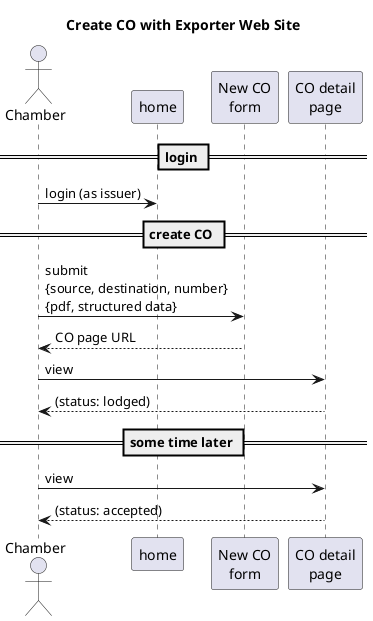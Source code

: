 @startuml
actor Staff as "Chamber"
participant home
participant new_co_form as "New CO\nform"
participant co_detail_page as "CO detail\npage"

title Create CO with Exporter Web Site

== login ==
Staff -> home: login (as issuer)

== create CO ==
Staff -> new_co_form: submit\n{source, destination, number}\n{pdf, structured data}
Staff <-- new_co_form: CO page URL
Staff -> co_detail_page: view
Staff <-- co_detail_page: (status: lodged)

== some time later ==
Staff -> co_detail_page: view
Staff <-- co_detail_page: (status: accepted)


@enduml